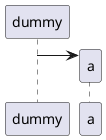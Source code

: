 {
  "sha1": "a2pb149ze22xm4d1mhq2vomfzg01kqx",
  "insertion": {
    "when": "2024-05-30T20:48:21.810Z",
    "url": "https://github.com/plantuml/plantuml/issues/1435",
    "user": "plantuml@gmail.com"
  }
}
@startuml

dummy -> a **

@enduml
